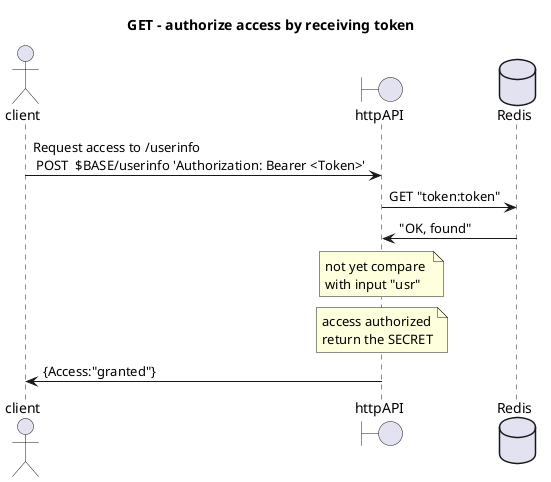 @startuml

title "GET - authorize access by receiving token"

actor client
boundary "httpAPI"
database Redis

client -> httpAPI : Request access to /userinfo \n POST  $BASE/userinfo 'Authorization: Bearer <Token>'
httpAPI -> Redis : GET "token:token"

Redis -> httpAPI : "OK, found"
note over httpAPI : not yet compare \nwith input "usr"
note over httpAPI: access authorized\nreturn the SECRET

httpAPI-> client : {Access:"granted"}

@enduml
